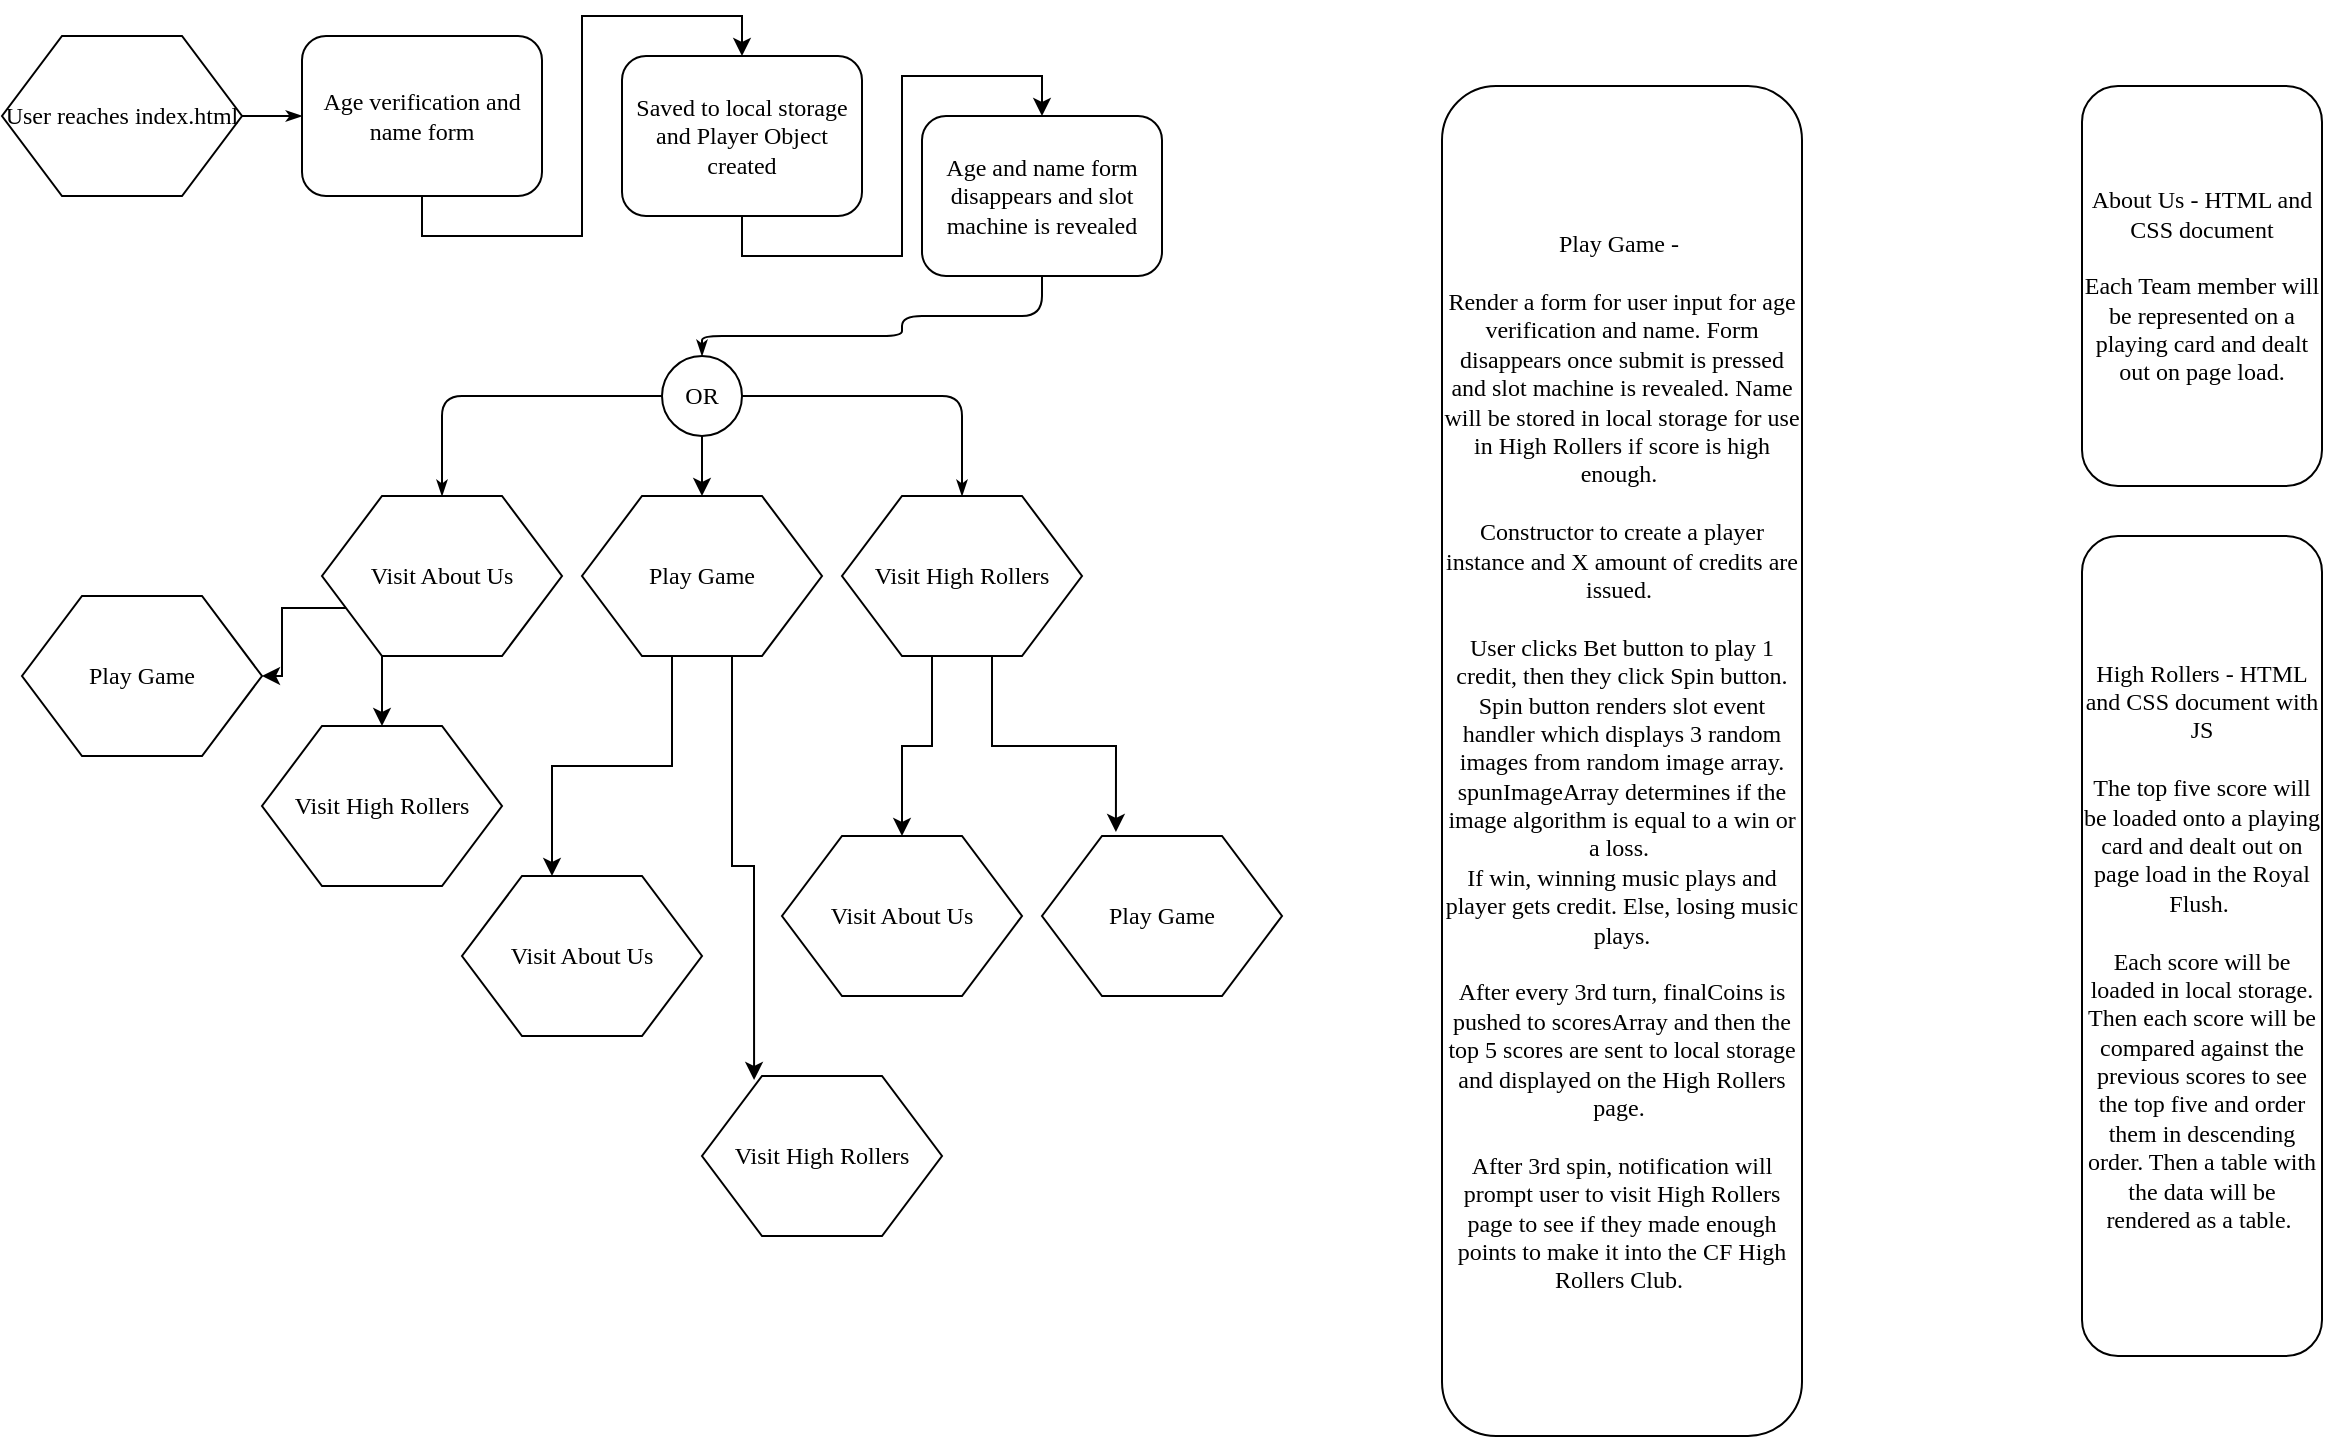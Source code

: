 <mxfile version="14.7.7" type="github">
  <diagram name="Page-1" id="8ce9d11a-91a2-4d17-14d8-a56ed91bf033">
    <mxGraphModel dx="2430" dy="1513" grid="1" gridSize="10" guides="1" tooltips="1" connect="1" arrows="1" fold="1" page="1" pageScale="1" pageWidth="1100" pageHeight="850" background="none" math="0" shadow="0">
      <root>
        <mxCell id="0" />
        <mxCell id="1" parent="0" />
        <mxCell id="17ea667e15c223fc-28" style="edgeStyle=orthogonalEdgeStyle;rounded=1;html=1;labelBackgroundColor=none;startArrow=none;startFill=0;startSize=5;endArrow=classicThin;endFill=1;endSize=5;jettySize=auto;orthogonalLoop=1;strokeWidth=1;fontFamily=Verdana;fontSize=8" parent="1" source="17ea667e15c223fc-1" target="17ea667e15c223fc-2" edge="1">
          <mxGeometry relative="1" as="geometry" />
        </mxCell>
        <mxCell id="17ea667e15c223fc-1" value="User reaches index.html" style="shape=hexagon;perimeter=hexagonPerimeter;whiteSpace=wrap;html=1;rounded=0;shadow=0;labelBackgroundColor=none;strokeWidth=1;fontFamily=Verdana;fontSize=12;align=center;" parent="1" vertex="1">
          <mxGeometry x="-180" width="120" height="80" as="geometry" />
        </mxCell>
        <mxCell id="17ea667e15c223fc-29" style="edgeStyle=orthogonalEdgeStyle;rounded=1;html=1;labelBackgroundColor=none;startArrow=none;startFill=0;startSize=5;endArrow=classicThin;endFill=1;endSize=5;jettySize=auto;orthogonalLoop=1;strokeWidth=1;fontFamily=Verdana;fontSize=8;exitX=0.5;exitY=1;exitDx=0;exitDy=0;" parent="1" source="yNkUgWJi804DRXiHQ8uU-2" target="17ea667e15c223fc-3" edge="1">
          <mxGeometry relative="1" as="geometry">
            <mxPoint x="90" y="60" as="sourcePoint" />
            <Array as="points">
              <mxPoint x="340" y="140" />
              <mxPoint x="270" y="140" />
              <mxPoint x="270" y="150" />
              <mxPoint x="170" y="150" />
            </Array>
          </mxGeometry>
        </mxCell>
        <mxCell id="yNkUgWJi804DRXiHQ8uU-4" style="edgeStyle=orthogonalEdgeStyle;rounded=0;orthogonalLoop=1;jettySize=auto;html=1;exitX=0.5;exitY=1;exitDx=0;exitDy=0;entryX=0.5;entryY=0;entryDx=0;entryDy=0;" edge="1" parent="1" source="17ea667e15c223fc-2" target="yNkUgWJi804DRXiHQ8uU-1">
          <mxGeometry relative="1" as="geometry" />
        </mxCell>
        <mxCell id="17ea667e15c223fc-2" value="Age verification and name form" style="rounded=1;whiteSpace=wrap;html=1;shadow=0;labelBackgroundColor=none;strokeWidth=1;fontFamily=Verdana;fontSize=12;align=center;" parent="1" vertex="1">
          <mxGeometry x="-30" width="120" height="80" as="geometry" />
        </mxCell>
        <mxCell id="17ea667e15c223fc-30" style="edgeStyle=orthogonalEdgeStyle;rounded=1;html=1;labelBackgroundColor=none;startArrow=none;startFill=0;startSize=5;endArrow=classicThin;endFill=1;endSize=5;jettySize=auto;orthogonalLoop=1;strokeWidth=1;fontFamily=Verdana;fontSize=8" parent="1" source="17ea667e15c223fc-3" target="17ea667e15c223fc-5" edge="1">
          <mxGeometry relative="1" as="geometry" />
        </mxCell>
        <mxCell id="17ea667e15c223fc-31" style="edgeStyle=orthogonalEdgeStyle;rounded=1;html=1;labelBackgroundColor=none;startArrow=none;startFill=0;startSize=5;endArrow=classicThin;endFill=1;endSize=5;jettySize=auto;orthogonalLoop=1;strokeWidth=1;fontFamily=Verdana;fontSize=8" parent="1" source="17ea667e15c223fc-3" target="17ea667e15c223fc-4" edge="1">
          <mxGeometry relative="1" as="geometry" />
        </mxCell>
        <mxCell id="yNkUgWJi804DRXiHQ8uU-11" style="edgeStyle=orthogonalEdgeStyle;rounded=0;orthogonalLoop=1;jettySize=auto;html=1;exitX=0.5;exitY=1;exitDx=0;exitDy=0;entryX=0.5;entryY=0;entryDx=0;entryDy=0;" edge="1" parent="1" source="17ea667e15c223fc-3" target="yNkUgWJi804DRXiHQ8uU-6">
          <mxGeometry relative="1" as="geometry" />
        </mxCell>
        <mxCell id="17ea667e15c223fc-3" value="OR" style="ellipse;whiteSpace=wrap;html=1;rounded=1;shadow=0;labelBackgroundColor=none;strokeWidth=1;fontFamily=Verdana;fontSize=12;align=center;" parent="1" vertex="1">
          <mxGeometry x="150" y="160" width="40" height="40" as="geometry" />
        </mxCell>
        <mxCell id="yNkUgWJi804DRXiHQ8uU-27" style="edgeStyle=orthogonalEdgeStyle;rounded=0;orthogonalLoop=1;jettySize=auto;html=1;exitX=0;exitY=0.75;exitDx=0;exitDy=0;" edge="1" parent="1" source="17ea667e15c223fc-4" target="yNkUgWJi804DRXiHQ8uU-15">
          <mxGeometry relative="1" as="geometry" />
        </mxCell>
        <mxCell id="yNkUgWJi804DRXiHQ8uU-28" style="edgeStyle=orthogonalEdgeStyle;rounded=0;orthogonalLoop=1;jettySize=auto;html=1;exitX=0.375;exitY=1;exitDx=0;exitDy=0;entryX=0.5;entryY=0;entryDx=0;entryDy=0;" edge="1" parent="1" source="17ea667e15c223fc-4" target="yNkUgWJi804DRXiHQ8uU-14">
          <mxGeometry relative="1" as="geometry" />
        </mxCell>
        <mxCell id="17ea667e15c223fc-4" value="Visit About Us" style="shape=hexagon;perimeter=hexagonPerimeter;whiteSpace=wrap;html=1;rounded=0;shadow=0;labelBackgroundColor=none;strokeWidth=1;fontFamily=Verdana;fontSize=12;align=center;" parent="1" vertex="1">
          <mxGeometry x="-20" y="230" width="120" height="80" as="geometry" />
        </mxCell>
        <mxCell id="yNkUgWJi804DRXiHQ8uU-21" style="edgeStyle=orthogonalEdgeStyle;rounded=0;orthogonalLoop=1;jettySize=auto;html=1;exitX=0.375;exitY=1;exitDx=0;exitDy=0;entryX=0.5;entryY=0;entryDx=0;entryDy=0;" edge="1" parent="1" source="17ea667e15c223fc-5" target="yNkUgWJi804DRXiHQ8uU-19">
          <mxGeometry relative="1" as="geometry" />
        </mxCell>
        <mxCell id="yNkUgWJi804DRXiHQ8uU-22" style="edgeStyle=orthogonalEdgeStyle;rounded=0;orthogonalLoop=1;jettySize=auto;html=1;exitX=0.625;exitY=1;exitDx=0;exitDy=0;entryX=0.308;entryY=-0.025;entryDx=0;entryDy=0;entryPerimeter=0;" edge="1" parent="1" source="17ea667e15c223fc-5" target="yNkUgWJi804DRXiHQ8uU-20">
          <mxGeometry relative="1" as="geometry" />
        </mxCell>
        <mxCell id="17ea667e15c223fc-5" value="Visit High Rollers" style="shape=hexagon;perimeter=hexagonPerimeter;whiteSpace=wrap;html=1;rounded=0;shadow=0;labelBackgroundColor=none;strokeWidth=1;fontFamily=Verdana;fontSize=12;align=center;" parent="1" vertex="1">
          <mxGeometry x="240" y="230" width="120" height="80" as="geometry" />
        </mxCell>
        <mxCell id="17ea667e15c223fc-18" value="Play Game -&amp;nbsp;&lt;br&gt;&lt;br&gt;Render a form for user input for age verification and name. Form disappears once submit is pressed and slot machine is revealed. Name will be stored in local storage for use in High Rollers if score is high enough.&amp;nbsp;&lt;br&gt;&lt;br&gt;Constructor to create a player instance and X amount of credits are issued.&amp;nbsp;&lt;br&gt;&lt;br&gt;User clicks Bet button to play 1 credit, then they click Spin button. Spin button renders slot event handler which displays 3 random images from random image array. spunImageArray determines if the image algorithm is equal to a win or a loss.&amp;nbsp;&lt;br&gt;If win, winning music plays and player gets credit. Else, losing music plays.&lt;br&gt;&lt;br&gt;After every 3rd turn, finalCoins is pushed to scoresArray and then the top 5 scores are sent to local storage and displayed on the High Rollers page.&amp;nbsp;&lt;br&gt;&lt;br&gt;After 3rd spin, notification will prompt user to visit High Rollers page to see if they made enough points to make it into the CF High Rollers Club.&amp;nbsp;" style="rounded=1;whiteSpace=wrap;html=1;shadow=0;labelBackgroundColor=none;strokeWidth=1;fontFamily=Verdana;fontSize=12;align=center;" parent="1" vertex="1">
          <mxGeometry x="540" y="25" width="180" height="675" as="geometry" />
        </mxCell>
        <mxCell id="17ea667e15c223fc-22" value="About Us - HTML and CSS document&lt;br&gt;&lt;br&gt;Each Team member will be represented on a playing card and dealt out on page load." style="rounded=1;whiteSpace=wrap;html=1;shadow=0;labelBackgroundColor=none;strokeWidth=1;fontFamily=Verdana;fontSize=12;align=center;" parent="1" vertex="1">
          <mxGeometry x="860" y="25" width="120" height="200" as="geometry" />
        </mxCell>
        <mxCell id="17ea667e15c223fc-23" value="High Rollers - HTML and CSS document with JS&lt;br&gt;&lt;br&gt;The top five score will be loaded onto a playing card and dealt out on page load in the Royal Flush.&amp;nbsp;&lt;br&gt;&lt;br&gt;Each score will be loaded in local storage. Then each score will be compared against the previous scores to see the top five and order them in descending order. Then a table with the data will be rendered as a table.&amp;nbsp;" style="rounded=1;whiteSpace=wrap;html=1;shadow=0;labelBackgroundColor=none;strokeWidth=1;fontFamily=Verdana;fontSize=12;align=center;" parent="1" vertex="1">
          <mxGeometry x="860" y="250" width="120" height="410" as="geometry" />
        </mxCell>
        <mxCell id="yNkUgWJi804DRXiHQ8uU-5" style="edgeStyle=orthogonalEdgeStyle;rounded=0;orthogonalLoop=1;jettySize=auto;html=1;exitX=0.5;exitY=1;exitDx=0;exitDy=0;entryX=0.5;entryY=0;entryDx=0;entryDy=0;" edge="1" parent="1" source="yNkUgWJi804DRXiHQ8uU-1" target="yNkUgWJi804DRXiHQ8uU-2">
          <mxGeometry relative="1" as="geometry" />
        </mxCell>
        <mxCell id="yNkUgWJi804DRXiHQ8uU-1" value="Saved to local storage and Player Object created" style="rounded=1;whiteSpace=wrap;html=1;shadow=0;labelBackgroundColor=none;strokeWidth=1;fontFamily=Verdana;fontSize=12;align=center;" vertex="1" parent="1">
          <mxGeometry x="130" y="10" width="120" height="80" as="geometry" />
        </mxCell>
        <mxCell id="yNkUgWJi804DRXiHQ8uU-2" value="Age and name form disappears and slot machine is revealed" style="rounded=1;whiteSpace=wrap;html=1;shadow=0;labelBackgroundColor=none;strokeWidth=1;fontFamily=Verdana;fontSize=12;align=center;" vertex="1" parent="1">
          <mxGeometry x="280" y="40" width="120" height="80" as="geometry" />
        </mxCell>
        <mxCell id="yNkUgWJi804DRXiHQ8uU-25" style="edgeStyle=orthogonalEdgeStyle;rounded=0;orthogonalLoop=1;jettySize=auto;html=1;exitX=0.375;exitY=1;exitDx=0;exitDy=0;entryX=0.375;entryY=0;entryDx=0;entryDy=0;" edge="1" parent="1" source="yNkUgWJi804DRXiHQ8uU-6" target="yNkUgWJi804DRXiHQ8uU-23">
          <mxGeometry relative="1" as="geometry" />
        </mxCell>
        <mxCell id="yNkUgWJi804DRXiHQ8uU-26" style="edgeStyle=orthogonalEdgeStyle;rounded=0;orthogonalLoop=1;jettySize=auto;html=1;exitX=0.625;exitY=1;exitDx=0;exitDy=0;entryX=0.217;entryY=0.025;entryDx=0;entryDy=0;entryPerimeter=0;" edge="1" parent="1" source="yNkUgWJi804DRXiHQ8uU-6" target="yNkUgWJi804DRXiHQ8uU-24">
          <mxGeometry relative="1" as="geometry" />
        </mxCell>
        <mxCell id="yNkUgWJi804DRXiHQ8uU-6" value="Play Game" style="shape=hexagon;perimeter=hexagonPerimeter;whiteSpace=wrap;html=1;rounded=0;shadow=0;labelBackgroundColor=none;strokeWidth=1;fontFamily=Verdana;fontSize=12;align=center;" vertex="1" parent="1">
          <mxGeometry x="110" y="230" width="120" height="80" as="geometry" />
        </mxCell>
        <mxCell id="yNkUgWJi804DRXiHQ8uU-14" value="Visit High Rollers" style="shape=hexagon;perimeter=hexagonPerimeter;whiteSpace=wrap;html=1;rounded=0;shadow=0;labelBackgroundColor=none;strokeWidth=1;fontFamily=Verdana;fontSize=12;align=center;" vertex="1" parent="1">
          <mxGeometry x="-50" y="345" width="120" height="80" as="geometry" />
        </mxCell>
        <mxCell id="yNkUgWJi804DRXiHQ8uU-15" value="Play Game" style="shape=hexagon;perimeter=hexagonPerimeter;whiteSpace=wrap;html=1;rounded=0;shadow=0;labelBackgroundColor=none;strokeWidth=1;fontFamily=Verdana;fontSize=12;align=center;" vertex="1" parent="1">
          <mxGeometry x="-170" y="280" width="120" height="80" as="geometry" />
        </mxCell>
        <mxCell id="yNkUgWJi804DRXiHQ8uU-19" value="Visit About Us" style="shape=hexagon;perimeter=hexagonPerimeter;whiteSpace=wrap;html=1;rounded=0;shadow=0;labelBackgroundColor=none;strokeWidth=1;fontFamily=Verdana;fontSize=12;align=center;" vertex="1" parent="1">
          <mxGeometry x="210" y="400" width="120" height="80" as="geometry" />
        </mxCell>
        <mxCell id="yNkUgWJi804DRXiHQ8uU-20" value="Play Game" style="shape=hexagon;perimeter=hexagonPerimeter;whiteSpace=wrap;html=1;rounded=0;shadow=0;labelBackgroundColor=none;strokeWidth=1;fontFamily=Verdana;fontSize=12;align=center;" vertex="1" parent="1">
          <mxGeometry x="340" y="400" width="120" height="80" as="geometry" />
        </mxCell>
        <mxCell id="yNkUgWJi804DRXiHQ8uU-23" value="Visit About Us" style="shape=hexagon;perimeter=hexagonPerimeter;whiteSpace=wrap;html=1;rounded=0;shadow=0;labelBackgroundColor=none;strokeWidth=1;fontFamily=Verdana;fontSize=12;align=center;" vertex="1" parent="1">
          <mxGeometry x="50" y="420" width="120" height="80" as="geometry" />
        </mxCell>
        <mxCell id="yNkUgWJi804DRXiHQ8uU-24" value="Visit High Rollers" style="shape=hexagon;perimeter=hexagonPerimeter;whiteSpace=wrap;html=1;rounded=0;shadow=0;labelBackgroundColor=none;strokeWidth=1;fontFamily=Verdana;fontSize=12;align=center;" vertex="1" parent="1">
          <mxGeometry x="170" y="520" width="120" height="80" as="geometry" />
        </mxCell>
      </root>
    </mxGraphModel>
  </diagram>
</mxfile>
